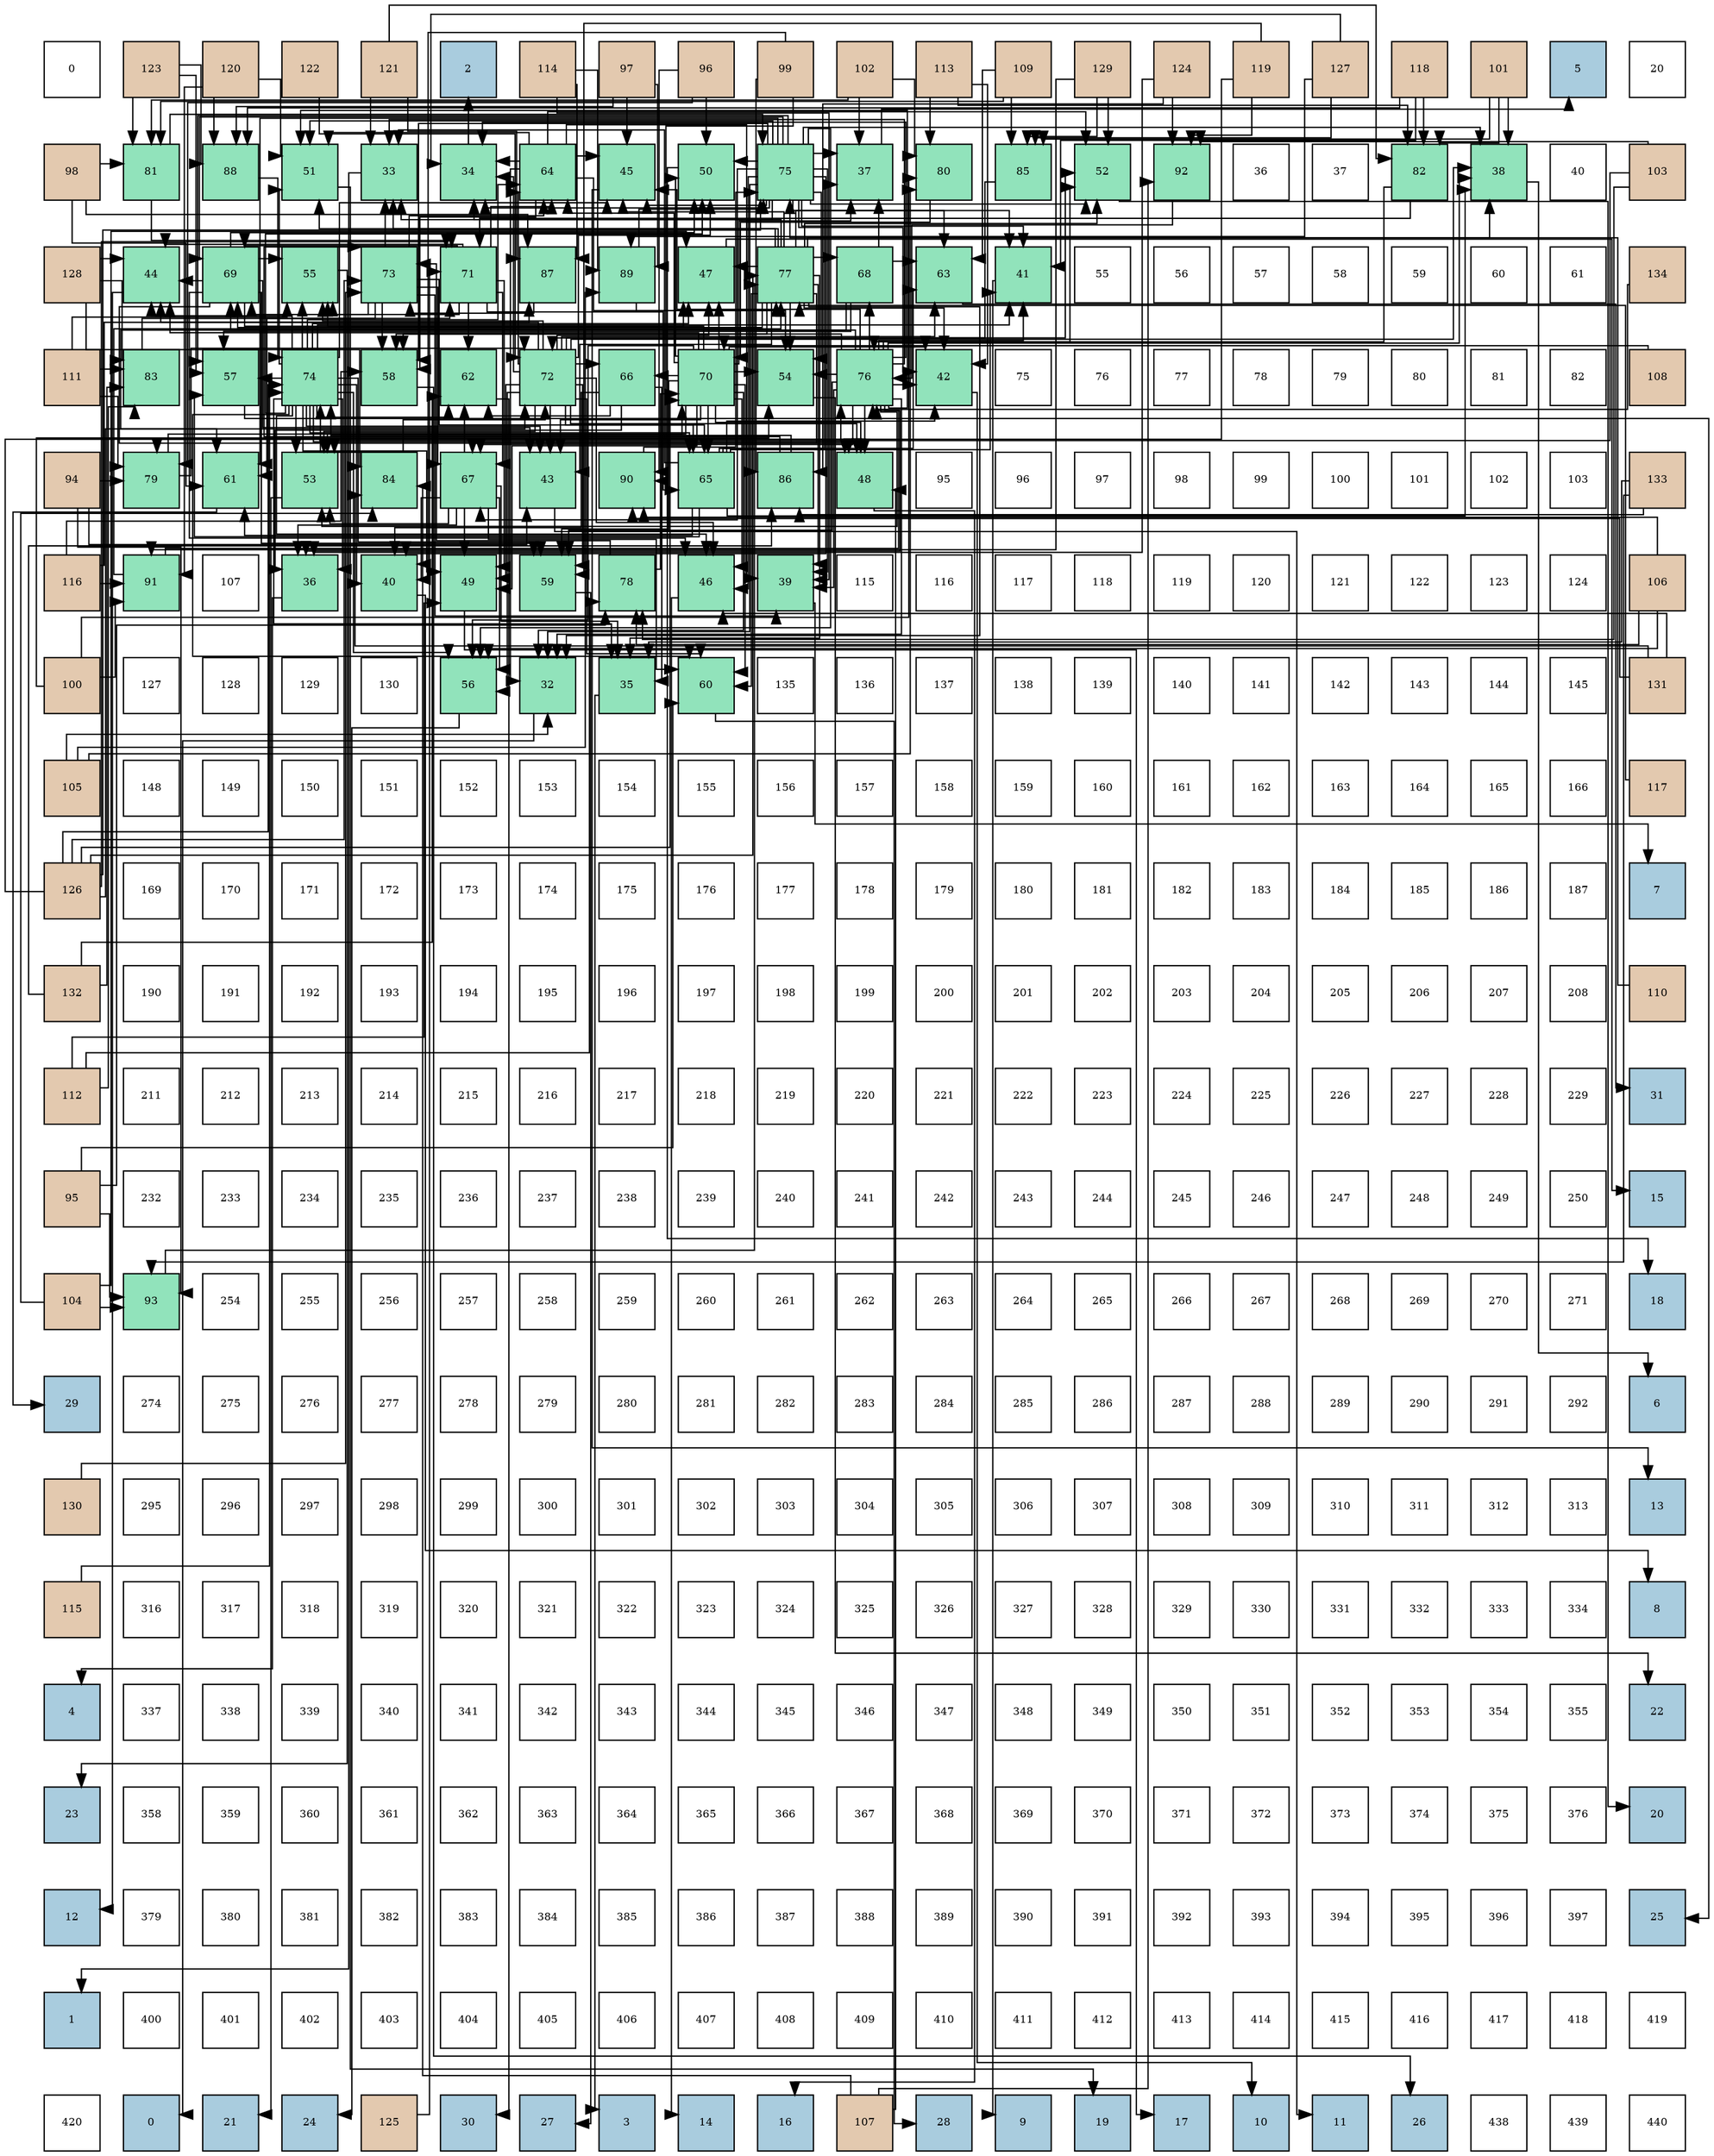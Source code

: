 digraph layout{
 rankdir=TB;
 splines=ortho;
 node [style=filled shape=square fixedsize=true width=0.6];
0[label="0", fontsize=8, fillcolor="#ffffff"];
1[label="123", fontsize=8, fillcolor="#e3c9af"];
2[label="120", fontsize=8, fillcolor="#e3c9af"];
3[label="122", fontsize=8, fillcolor="#e3c9af"];
4[label="121", fontsize=8, fillcolor="#e3c9af"];
5[label="2", fontsize=8, fillcolor="#a9ccde"];
6[label="114", fontsize=8, fillcolor="#e3c9af"];
7[label="97", fontsize=8, fillcolor="#e3c9af"];
8[label="96", fontsize=8, fillcolor="#e3c9af"];
9[label="99", fontsize=8, fillcolor="#e3c9af"];
10[label="102", fontsize=8, fillcolor="#e3c9af"];
11[label="113", fontsize=8, fillcolor="#e3c9af"];
12[label="109", fontsize=8, fillcolor="#e3c9af"];
13[label="129", fontsize=8, fillcolor="#e3c9af"];
14[label="124", fontsize=8, fillcolor="#e3c9af"];
15[label="119", fontsize=8, fillcolor="#e3c9af"];
16[label="127", fontsize=8, fillcolor="#e3c9af"];
17[label="118", fontsize=8, fillcolor="#e3c9af"];
18[label="101", fontsize=8, fillcolor="#e3c9af"];
19[label="5", fontsize=8, fillcolor="#a9ccde"];
20[label="20", fontsize=8, fillcolor="#ffffff"];
21[label="98", fontsize=8, fillcolor="#e3c9af"];
22[label="81", fontsize=8, fillcolor="#91e3bb"];
23[label="88", fontsize=8, fillcolor="#91e3bb"];
24[label="51", fontsize=8, fillcolor="#91e3bb"];
25[label="33", fontsize=8, fillcolor="#91e3bb"];
26[label="34", fontsize=8, fillcolor="#91e3bb"];
27[label="64", fontsize=8, fillcolor="#91e3bb"];
28[label="45", fontsize=8, fillcolor="#91e3bb"];
29[label="50", fontsize=8, fillcolor="#91e3bb"];
30[label="75", fontsize=8, fillcolor="#91e3bb"];
31[label="37", fontsize=8, fillcolor="#91e3bb"];
32[label="80", fontsize=8, fillcolor="#91e3bb"];
33[label="85", fontsize=8, fillcolor="#91e3bb"];
34[label="52", fontsize=8, fillcolor="#91e3bb"];
35[label="92", fontsize=8, fillcolor="#91e3bb"];
36[label="36", fontsize=8, fillcolor="#ffffff"];
37[label="37", fontsize=8, fillcolor="#ffffff"];
38[label="82", fontsize=8, fillcolor="#91e3bb"];
39[label="38", fontsize=8, fillcolor="#91e3bb"];
40[label="40", fontsize=8, fillcolor="#ffffff"];
41[label="103", fontsize=8, fillcolor="#e3c9af"];
42[label="128", fontsize=8, fillcolor="#e3c9af"];
43[label="44", fontsize=8, fillcolor="#91e3bb"];
44[label="69", fontsize=8, fillcolor="#91e3bb"];
45[label="55", fontsize=8, fillcolor="#91e3bb"];
46[label="73", fontsize=8, fillcolor="#91e3bb"];
47[label="71", fontsize=8, fillcolor="#91e3bb"];
48[label="87", fontsize=8, fillcolor="#91e3bb"];
49[label="89", fontsize=8, fillcolor="#91e3bb"];
50[label="47", fontsize=8, fillcolor="#91e3bb"];
51[label="77", fontsize=8, fillcolor="#91e3bb"];
52[label="68", fontsize=8, fillcolor="#91e3bb"];
53[label="63", fontsize=8, fillcolor="#91e3bb"];
54[label="41", fontsize=8, fillcolor="#91e3bb"];
55[label="55", fontsize=8, fillcolor="#ffffff"];
56[label="56", fontsize=8, fillcolor="#ffffff"];
57[label="57", fontsize=8, fillcolor="#ffffff"];
58[label="58", fontsize=8, fillcolor="#ffffff"];
59[label="59", fontsize=8, fillcolor="#ffffff"];
60[label="60", fontsize=8, fillcolor="#ffffff"];
61[label="61", fontsize=8, fillcolor="#ffffff"];
62[label="134", fontsize=8, fillcolor="#e3c9af"];
63[label="111", fontsize=8, fillcolor="#e3c9af"];
64[label="83", fontsize=8, fillcolor="#91e3bb"];
65[label="57", fontsize=8, fillcolor="#91e3bb"];
66[label="74", fontsize=8, fillcolor="#91e3bb"];
67[label="58", fontsize=8, fillcolor="#91e3bb"];
68[label="62", fontsize=8, fillcolor="#91e3bb"];
69[label="72", fontsize=8, fillcolor="#91e3bb"];
70[label="66", fontsize=8, fillcolor="#91e3bb"];
71[label="70", fontsize=8, fillcolor="#91e3bb"];
72[label="54", fontsize=8, fillcolor="#91e3bb"];
73[label="76", fontsize=8, fillcolor="#91e3bb"];
74[label="42", fontsize=8, fillcolor="#91e3bb"];
75[label="75", fontsize=8, fillcolor="#ffffff"];
76[label="76", fontsize=8, fillcolor="#ffffff"];
77[label="77", fontsize=8, fillcolor="#ffffff"];
78[label="78", fontsize=8, fillcolor="#ffffff"];
79[label="79", fontsize=8, fillcolor="#ffffff"];
80[label="80", fontsize=8, fillcolor="#ffffff"];
81[label="81", fontsize=8, fillcolor="#ffffff"];
82[label="82", fontsize=8, fillcolor="#ffffff"];
83[label="108", fontsize=8, fillcolor="#e3c9af"];
84[label="94", fontsize=8, fillcolor="#e3c9af"];
85[label="79", fontsize=8, fillcolor="#91e3bb"];
86[label="61", fontsize=8, fillcolor="#91e3bb"];
87[label="53", fontsize=8, fillcolor="#91e3bb"];
88[label="84", fontsize=8, fillcolor="#91e3bb"];
89[label="67", fontsize=8, fillcolor="#91e3bb"];
90[label="43", fontsize=8, fillcolor="#91e3bb"];
91[label="90", fontsize=8, fillcolor="#91e3bb"];
92[label="65", fontsize=8, fillcolor="#91e3bb"];
93[label="86", fontsize=8, fillcolor="#91e3bb"];
94[label="48", fontsize=8, fillcolor="#91e3bb"];
95[label="95", fontsize=8, fillcolor="#ffffff"];
96[label="96", fontsize=8, fillcolor="#ffffff"];
97[label="97", fontsize=8, fillcolor="#ffffff"];
98[label="98", fontsize=8, fillcolor="#ffffff"];
99[label="99", fontsize=8, fillcolor="#ffffff"];
100[label="100", fontsize=8, fillcolor="#ffffff"];
101[label="101", fontsize=8, fillcolor="#ffffff"];
102[label="102", fontsize=8, fillcolor="#ffffff"];
103[label="103", fontsize=8, fillcolor="#ffffff"];
104[label="133", fontsize=8, fillcolor="#e3c9af"];
105[label="116", fontsize=8, fillcolor="#e3c9af"];
106[label="91", fontsize=8, fillcolor="#91e3bb"];
107[label="107", fontsize=8, fillcolor="#ffffff"];
108[label="36", fontsize=8, fillcolor="#91e3bb"];
109[label="40", fontsize=8, fillcolor="#91e3bb"];
110[label="49", fontsize=8, fillcolor="#91e3bb"];
111[label="59", fontsize=8, fillcolor="#91e3bb"];
112[label="78", fontsize=8, fillcolor="#91e3bb"];
113[label="46", fontsize=8, fillcolor="#91e3bb"];
114[label="39", fontsize=8, fillcolor="#91e3bb"];
115[label="115", fontsize=8, fillcolor="#ffffff"];
116[label="116", fontsize=8, fillcolor="#ffffff"];
117[label="117", fontsize=8, fillcolor="#ffffff"];
118[label="118", fontsize=8, fillcolor="#ffffff"];
119[label="119", fontsize=8, fillcolor="#ffffff"];
120[label="120", fontsize=8, fillcolor="#ffffff"];
121[label="121", fontsize=8, fillcolor="#ffffff"];
122[label="122", fontsize=8, fillcolor="#ffffff"];
123[label="123", fontsize=8, fillcolor="#ffffff"];
124[label="124", fontsize=8, fillcolor="#ffffff"];
125[label="106", fontsize=8, fillcolor="#e3c9af"];
126[label="100", fontsize=8, fillcolor="#e3c9af"];
127[label="127", fontsize=8, fillcolor="#ffffff"];
128[label="128", fontsize=8, fillcolor="#ffffff"];
129[label="129", fontsize=8, fillcolor="#ffffff"];
130[label="130", fontsize=8, fillcolor="#ffffff"];
131[label="56", fontsize=8, fillcolor="#91e3bb"];
132[label="32", fontsize=8, fillcolor="#91e3bb"];
133[label="35", fontsize=8, fillcolor="#91e3bb"];
134[label="60", fontsize=8, fillcolor="#91e3bb"];
135[label="135", fontsize=8, fillcolor="#ffffff"];
136[label="136", fontsize=8, fillcolor="#ffffff"];
137[label="137", fontsize=8, fillcolor="#ffffff"];
138[label="138", fontsize=8, fillcolor="#ffffff"];
139[label="139", fontsize=8, fillcolor="#ffffff"];
140[label="140", fontsize=8, fillcolor="#ffffff"];
141[label="141", fontsize=8, fillcolor="#ffffff"];
142[label="142", fontsize=8, fillcolor="#ffffff"];
143[label="143", fontsize=8, fillcolor="#ffffff"];
144[label="144", fontsize=8, fillcolor="#ffffff"];
145[label="145", fontsize=8, fillcolor="#ffffff"];
146[label="131", fontsize=8, fillcolor="#e3c9af"];
147[label="105", fontsize=8, fillcolor="#e3c9af"];
148[label="148", fontsize=8, fillcolor="#ffffff"];
149[label="149", fontsize=8, fillcolor="#ffffff"];
150[label="150", fontsize=8, fillcolor="#ffffff"];
151[label="151", fontsize=8, fillcolor="#ffffff"];
152[label="152", fontsize=8, fillcolor="#ffffff"];
153[label="153", fontsize=8, fillcolor="#ffffff"];
154[label="154", fontsize=8, fillcolor="#ffffff"];
155[label="155", fontsize=8, fillcolor="#ffffff"];
156[label="156", fontsize=8, fillcolor="#ffffff"];
157[label="157", fontsize=8, fillcolor="#ffffff"];
158[label="158", fontsize=8, fillcolor="#ffffff"];
159[label="159", fontsize=8, fillcolor="#ffffff"];
160[label="160", fontsize=8, fillcolor="#ffffff"];
161[label="161", fontsize=8, fillcolor="#ffffff"];
162[label="162", fontsize=8, fillcolor="#ffffff"];
163[label="163", fontsize=8, fillcolor="#ffffff"];
164[label="164", fontsize=8, fillcolor="#ffffff"];
165[label="165", fontsize=8, fillcolor="#ffffff"];
166[label="166", fontsize=8, fillcolor="#ffffff"];
167[label="117", fontsize=8, fillcolor="#e3c9af"];
168[label="126", fontsize=8, fillcolor="#e3c9af"];
169[label="169", fontsize=8, fillcolor="#ffffff"];
170[label="170", fontsize=8, fillcolor="#ffffff"];
171[label="171", fontsize=8, fillcolor="#ffffff"];
172[label="172", fontsize=8, fillcolor="#ffffff"];
173[label="173", fontsize=8, fillcolor="#ffffff"];
174[label="174", fontsize=8, fillcolor="#ffffff"];
175[label="175", fontsize=8, fillcolor="#ffffff"];
176[label="176", fontsize=8, fillcolor="#ffffff"];
177[label="177", fontsize=8, fillcolor="#ffffff"];
178[label="178", fontsize=8, fillcolor="#ffffff"];
179[label="179", fontsize=8, fillcolor="#ffffff"];
180[label="180", fontsize=8, fillcolor="#ffffff"];
181[label="181", fontsize=8, fillcolor="#ffffff"];
182[label="182", fontsize=8, fillcolor="#ffffff"];
183[label="183", fontsize=8, fillcolor="#ffffff"];
184[label="184", fontsize=8, fillcolor="#ffffff"];
185[label="185", fontsize=8, fillcolor="#ffffff"];
186[label="186", fontsize=8, fillcolor="#ffffff"];
187[label="187", fontsize=8, fillcolor="#ffffff"];
188[label="7", fontsize=8, fillcolor="#a9ccde"];
189[label="132", fontsize=8, fillcolor="#e3c9af"];
190[label="190", fontsize=8, fillcolor="#ffffff"];
191[label="191", fontsize=8, fillcolor="#ffffff"];
192[label="192", fontsize=8, fillcolor="#ffffff"];
193[label="193", fontsize=8, fillcolor="#ffffff"];
194[label="194", fontsize=8, fillcolor="#ffffff"];
195[label="195", fontsize=8, fillcolor="#ffffff"];
196[label="196", fontsize=8, fillcolor="#ffffff"];
197[label="197", fontsize=8, fillcolor="#ffffff"];
198[label="198", fontsize=8, fillcolor="#ffffff"];
199[label="199", fontsize=8, fillcolor="#ffffff"];
200[label="200", fontsize=8, fillcolor="#ffffff"];
201[label="201", fontsize=8, fillcolor="#ffffff"];
202[label="202", fontsize=8, fillcolor="#ffffff"];
203[label="203", fontsize=8, fillcolor="#ffffff"];
204[label="204", fontsize=8, fillcolor="#ffffff"];
205[label="205", fontsize=8, fillcolor="#ffffff"];
206[label="206", fontsize=8, fillcolor="#ffffff"];
207[label="207", fontsize=8, fillcolor="#ffffff"];
208[label="208", fontsize=8, fillcolor="#ffffff"];
209[label="110", fontsize=8, fillcolor="#e3c9af"];
210[label="112", fontsize=8, fillcolor="#e3c9af"];
211[label="211", fontsize=8, fillcolor="#ffffff"];
212[label="212", fontsize=8, fillcolor="#ffffff"];
213[label="213", fontsize=8, fillcolor="#ffffff"];
214[label="214", fontsize=8, fillcolor="#ffffff"];
215[label="215", fontsize=8, fillcolor="#ffffff"];
216[label="216", fontsize=8, fillcolor="#ffffff"];
217[label="217", fontsize=8, fillcolor="#ffffff"];
218[label="218", fontsize=8, fillcolor="#ffffff"];
219[label="219", fontsize=8, fillcolor="#ffffff"];
220[label="220", fontsize=8, fillcolor="#ffffff"];
221[label="221", fontsize=8, fillcolor="#ffffff"];
222[label="222", fontsize=8, fillcolor="#ffffff"];
223[label="223", fontsize=8, fillcolor="#ffffff"];
224[label="224", fontsize=8, fillcolor="#ffffff"];
225[label="225", fontsize=8, fillcolor="#ffffff"];
226[label="226", fontsize=8, fillcolor="#ffffff"];
227[label="227", fontsize=8, fillcolor="#ffffff"];
228[label="228", fontsize=8, fillcolor="#ffffff"];
229[label="229", fontsize=8, fillcolor="#ffffff"];
230[label="31", fontsize=8, fillcolor="#a9ccde"];
231[label="95", fontsize=8, fillcolor="#e3c9af"];
232[label="232", fontsize=8, fillcolor="#ffffff"];
233[label="233", fontsize=8, fillcolor="#ffffff"];
234[label="234", fontsize=8, fillcolor="#ffffff"];
235[label="235", fontsize=8, fillcolor="#ffffff"];
236[label="236", fontsize=8, fillcolor="#ffffff"];
237[label="237", fontsize=8, fillcolor="#ffffff"];
238[label="238", fontsize=8, fillcolor="#ffffff"];
239[label="239", fontsize=8, fillcolor="#ffffff"];
240[label="240", fontsize=8, fillcolor="#ffffff"];
241[label="241", fontsize=8, fillcolor="#ffffff"];
242[label="242", fontsize=8, fillcolor="#ffffff"];
243[label="243", fontsize=8, fillcolor="#ffffff"];
244[label="244", fontsize=8, fillcolor="#ffffff"];
245[label="245", fontsize=8, fillcolor="#ffffff"];
246[label="246", fontsize=8, fillcolor="#ffffff"];
247[label="247", fontsize=8, fillcolor="#ffffff"];
248[label="248", fontsize=8, fillcolor="#ffffff"];
249[label="249", fontsize=8, fillcolor="#ffffff"];
250[label="250", fontsize=8, fillcolor="#ffffff"];
251[label="15", fontsize=8, fillcolor="#a9ccde"];
252[label="104", fontsize=8, fillcolor="#e3c9af"];
253[label="93", fontsize=8, fillcolor="#91e3bb"];
254[label="254", fontsize=8, fillcolor="#ffffff"];
255[label="255", fontsize=8, fillcolor="#ffffff"];
256[label="256", fontsize=8, fillcolor="#ffffff"];
257[label="257", fontsize=8, fillcolor="#ffffff"];
258[label="258", fontsize=8, fillcolor="#ffffff"];
259[label="259", fontsize=8, fillcolor="#ffffff"];
260[label="260", fontsize=8, fillcolor="#ffffff"];
261[label="261", fontsize=8, fillcolor="#ffffff"];
262[label="262", fontsize=8, fillcolor="#ffffff"];
263[label="263", fontsize=8, fillcolor="#ffffff"];
264[label="264", fontsize=8, fillcolor="#ffffff"];
265[label="265", fontsize=8, fillcolor="#ffffff"];
266[label="266", fontsize=8, fillcolor="#ffffff"];
267[label="267", fontsize=8, fillcolor="#ffffff"];
268[label="268", fontsize=8, fillcolor="#ffffff"];
269[label="269", fontsize=8, fillcolor="#ffffff"];
270[label="270", fontsize=8, fillcolor="#ffffff"];
271[label="271", fontsize=8, fillcolor="#ffffff"];
272[label="18", fontsize=8, fillcolor="#a9ccde"];
273[label="29", fontsize=8, fillcolor="#a9ccde"];
274[label="274", fontsize=8, fillcolor="#ffffff"];
275[label="275", fontsize=8, fillcolor="#ffffff"];
276[label="276", fontsize=8, fillcolor="#ffffff"];
277[label="277", fontsize=8, fillcolor="#ffffff"];
278[label="278", fontsize=8, fillcolor="#ffffff"];
279[label="279", fontsize=8, fillcolor="#ffffff"];
280[label="280", fontsize=8, fillcolor="#ffffff"];
281[label="281", fontsize=8, fillcolor="#ffffff"];
282[label="282", fontsize=8, fillcolor="#ffffff"];
283[label="283", fontsize=8, fillcolor="#ffffff"];
284[label="284", fontsize=8, fillcolor="#ffffff"];
285[label="285", fontsize=8, fillcolor="#ffffff"];
286[label="286", fontsize=8, fillcolor="#ffffff"];
287[label="287", fontsize=8, fillcolor="#ffffff"];
288[label="288", fontsize=8, fillcolor="#ffffff"];
289[label="289", fontsize=8, fillcolor="#ffffff"];
290[label="290", fontsize=8, fillcolor="#ffffff"];
291[label="291", fontsize=8, fillcolor="#ffffff"];
292[label="292", fontsize=8, fillcolor="#ffffff"];
293[label="6", fontsize=8, fillcolor="#a9ccde"];
294[label="130", fontsize=8, fillcolor="#e3c9af"];
295[label="295", fontsize=8, fillcolor="#ffffff"];
296[label="296", fontsize=8, fillcolor="#ffffff"];
297[label="297", fontsize=8, fillcolor="#ffffff"];
298[label="298", fontsize=8, fillcolor="#ffffff"];
299[label="299", fontsize=8, fillcolor="#ffffff"];
300[label="300", fontsize=8, fillcolor="#ffffff"];
301[label="301", fontsize=8, fillcolor="#ffffff"];
302[label="302", fontsize=8, fillcolor="#ffffff"];
303[label="303", fontsize=8, fillcolor="#ffffff"];
304[label="304", fontsize=8, fillcolor="#ffffff"];
305[label="305", fontsize=8, fillcolor="#ffffff"];
306[label="306", fontsize=8, fillcolor="#ffffff"];
307[label="307", fontsize=8, fillcolor="#ffffff"];
308[label="308", fontsize=8, fillcolor="#ffffff"];
309[label="309", fontsize=8, fillcolor="#ffffff"];
310[label="310", fontsize=8, fillcolor="#ffffff"];
311[label="311", fontsize=8, fillcolor="#ffffff"];
312[label="312", fontsize=8, fillcolor="#ffffff"];
313[label="313", fontsize=8, fillcolor="#ffffff"];
314[label="13", fontsize=8, fillcolor="#a9ccde"];
315[label="115", fontsize=8, fillcolor="#e3c9af"];
316[label="316", fontsize=8, fillcolor="#ffffff"];
317[label="317", fontsize=8, fillcolor="#ffffff"];
318[label="318", fontsize=8, fillcolor="#ffffff"];
319[label="319", fontsize=8, fillcolor="#ffffff"];
320[label="320", fontsize=8, fillcolor="#ffffff"];
321[label="321", fontsize=8, fillcolor="#ffffff"];
322[label="322", fontsize=8, fillcolor="#ffffff"];
323[label="323", fontsize=8, fillcolor="#ffffff"];
324[label="324", fontsize=8, fillcolor="#ffffff"];
325[label="325", fontsize=8, fillcolor="#ffffff"];
326[label="326", fontsize=8, fillcolor="#ffffff"];
327[label="327", fontsize=8, fillcolor="#ffffff"];
328[label="328", fontsize=8, fillcolor="#ffffff"];
329[label="329", fontsize=8, fillcolor="#ffffff"];
330[label="330", fontsize=8, fillcolor="#ffffff"];
331[label="331", fontsize=8, fillcolor="#ffffff"];
332[label="332", fontsize=8, fillcolor="#ffffff"];
333[label="333", fontsize=8, fillcolor="#ffffff"];
334[label="334", fontsize=8, fillcolor="#ffffff"];
335[label="8", fontsize=8, fillcolor="#a9ccde"];
336[label="4", fontsize=8, fillcolor="#a9ccde"];
337[label="337", fontsize=8, fillcolor="#ffffff"];
338[label="338", fontsize=8, fillcolor="#ffffff"];
339[label="339", fontsize=8, fillcolor="#ffffff"];
340[label="340", fontsize=8, fillcolor="#ffffff"];
341[label="341", fontsize=8, fillcolor="#ffffff"];
342[label="342", fontsize=8, fillcolor="#ffffff"];
343[label="343", fontsize=8, fillcolor="#ffffff"];
344[label="344", fontsize=8, fillcolor="#ffffff"];
345[label="345", fontsize=8, fillcolor="#ffffff"];
346[label="346", fontsize=8, fillcolor="#ffffff"];
347[label="347", fontsize=8, fillcolor="#ffffff"];
348[label="348", fontsize=8, fillcolor="#ffffff"];
349[label="349", fontsize=8, fillcolor="#ffffff"];
350[label="350", fontsize=8, fillcolor="#ffffff"];
351[label="351", fontsize=8, fillcolor="#ffffff"];
352[label="352", fontsize=8, fillcolor="#ffffff"];
353[label="353", fontsize=8, fillcolor="#ffffff"];
354[label="354", fontsize=8, fillcolor="#ffffff"];
355[label="355", fontsize=8, fillcolor="#ffffff"];
356[label="22", fontsize=8, fillcolor="#a9ccde"];
357[label="23", fontsize=8, fillcolor="#a9ccde"];
358[label="358", fontsize=8, fillcolor="#ffffff"];
359[label="359", fontsize=8, fillcolor="#ffffff"];
360[label="360", fontsize=8, fillcolor="#ffffff"];
361[label="361", fontsize=8, fillcolor="#ffffff"];
362[label="362", fontsize=8, fillcolor="#ffffff"];
363[label="363", fontsize=8, fillcolor="#ffffff"];
364[label="364", fontsize=8, fillcolor="#ffffff"];
365[label="365", fontsize=8, fillcolor="#ffffff"];
366[label="366", fontsize=8, fillcolor="#ffffff"];
367[label="367", fontsize=8, fillcolor="#ffffff"];
368[label="368", fontsize=8, fillcolor="#ffffff"];
369[label="369", fontsize=8, fillcolor="#ffffff"];
370[label="370", fontsize=8, fillcolor="#ffffff"];
371[label="371", fontsize=8, fillcolor="#ffffff"];
372[label="372", fontsize=8, fillcolor="#ffffff"];
373[label="373", fontsize=8, fillcolor="#ffffff"];
374[label="374", fontsize=8, fillcolor="#ffffff"];
375[label="375", fontsize=8, fillcolor="#ffffff"];
376[label="376", fontsize=8, fillcolor="#ffffff"];
377[label="20", fontsize=8, fillcolor="#a9ccde"];
378[label="12", fontsize=8, fillcolor="#a9ccde"];
379[label="379", fontsize=8, fillcolor="#ffffff"];
380[label="380", fontsize=8, fillcolor="#ffffff"];
381[label="381", fontsize=8, fillcolor="#ffffff"];
382[label="382", fontsize=8, fillcolor="#ffffff"];
383[label="383", fontsize=8, fillcolor="#ffffff"];
384[label="384", fontsize=8, fillcolor="#ffffff"];
385[label="385", fontsize=8, fillcolor="#ffffff"];
386[label="386", fontsize=8, fillcolor="#ffffff"];
387[label="387", fontsize=8, fillcolor="#ffffff"];
388[label="388", fontsize=8, fillcolor="#ffffff"];
389[label="389", fontsize=8, fillcolor="#ffffff"];
390[label="390", fontsize=8, fillcolor="#ffffff"];
391[label="391", fontsize=8, fillcolor="#ffffff"];
392[label="392", fontsize=8, fillcolor="#ffffff"];
393[label="393", fontsize=8, fillcolor="#ffffff"];
394[label="394", fontsize=8, fillcolor="#ffffff"];
395[label="395", fontsize=8, fillcolor="#ffffff"];
396[label="396", fontsize=8, fillcolor="#ffffff"];
397[label="397", fontsize=8, fillcolor="#ffffff"];
398[label="25", fontsize=8, fillcolor="#a9ccde"];
399[label="1", fontsize=8, fillcolor="#a9ccde"];
400[label="400", fontsize=8, fillcolor="#ffffff"];
401[label="401", fontsize=8, fillcolor="#ffffff"];
402[label="402", fontsize=8, fillcolor="#ffffff"];
403[label="403", fontsize=8, fillcolor="#ffffff"];
404[label="404", fontsize=8, fillcolor="#ffffff"];
405[label="405", fontsize=8, fillcolor="#ffffff"];
406[label="406", fontsize=8, fillcolor="#ffffff"];
407[label="407", fontsize=8, fillcolor="#ffffff"];
408[label="408", fontsize=8, fillcolor="#ffffff"];
409[label="409", fontsize=8, fillcolor="#ffffff"];
410[label="410", fontsize=8, fillcolor="#ffffff"];
411[label="411", fontsize=8, fillcolor="#ffffff"];
412[label="412", fontsize=8, fillcolor="#ffffff"];
413[label="413", fontsize=8, fillcolor="#ffffff"];
414[label="414", fontsize=8, fillcolor="#ffffff"];
415[label="415", fontsize=8, fillcolor="#ffffff"];
416[label="416", fontsize=8, fillcolor="#ffffff"];
417[label="417", fontsize=8, fillcolor="#ffffff"];
418[label="418", fontsize=8, fillcolor="#ffffff"];
419[label="419", fontsize=8, fillcolor="#ffffff"];
420[label="420", fontsize=8, fillcolor="#ffffff"];
421[label="0", fontsize=8, fillcolor="#a9ccde"];
422[label="21", fontsize=8, fillcolor="#a9ccde"];
423[label="24", fontsize=8, fillcolor="#a9ccde"];
424[label="125", fontsize=8, fillcolor="#e3c9af"];
425[label="30", fontsize=8, fillcolor="#a9ccde"];
426[label="27", fontsize=8, fillcolor="#a9ccde"];
427[label="3", fontsize=8, fillcolor="#a9ccde"];
428[label="14", fontsize=8, fillcolor="#a9ccde"];
429[label="16", fontsize=8, fillcolor="#a9ccde"];
430[label="107", fontsize=8, fillcolor="#e3c9af"];
431[label="28", fontsize=8, fillcolor="#a9ccde"];
432[label="9", fontsize=8, fillcolor="#a9ccde"];
433[label="19", fontsize=8, fillcolor="#a9ccde"];
434[label="17", fontsize=8, fillcolor="#a9ccde"];
435[label="10", fontsize=8, fillcolor="#a9ccde"];
436[label="11", fontsize=8, fillcolor="#a9ccde"];
437[label="26", fontsize=8, fillcolor="#a9ccde"];
438[label="438", fontsize=8, fillcolor="#ffffff"];
439[label="439", fontsize=8, fillcolor="#ffffff"];
440[label="440", fontsize=8, fillcolor="#ffffff"];
edge [constraint=false, style=vis];132 -> 421;
25 -> 399;
26 -> 5;
133 -> 427;
108 -> 336;
31 -> 19;
39 -> 293;
114 -> 188;
109 -> 335;
54 -> 432;
74 -> 435;
90 -> 436;
43 -> 378;
28 -> 314;
113 -> 428;
50 -> 251;
94 -> 429;
110 -> 434;
29 -> 272;
24 -> 433;
34 -> 377;
87 -> 422;
72 -> 356;
45 -> 357;
131 -> 423;
65 -> 398;
67 -> 437;
111 -> 426;
134 -> 431;
86 -> 273;
68 -> 425;
53 -> 230;
27 -> 132;
27 -> 26;
27 -> 114;
27 -> 28;
27 -> 24;
27 -> 34;
27 -> 72;
27 -> 67;
92 -> 25;
92 -> 31;
92 -> 39;
92 -> 54;
92 -> 74;
92 -> 65;
92 -> 86;
92 -> 53;
70 -> 133;
70 -> 108;
70 -> 109;
70 -> 68;
89 -> 133;
89 -> 108;
89 -> 109;
89 -> 110;
89 -> 87;
89 -> 131;
89 -> 134;
89 -> 68;
52 -> 31;
52 -> 65;
52 -> 86;
52 -> 53;
44 -> 90;
44 -> 43;
44 -> 113;
44 -> 50;
44 -> 94;
44 -> 29;
44 -> 45;
44 -> 111;
71 -> 132;
71 -> 31;
71 -> 74;
71 -> 90;
71 -> 43;
71 -> 113;
71 -> 50;
71 -> 94;
71 -> 110;
71 -> 29;
71 -> 87;
71 -> 72;
71 -> 45;
71 -> 131;
71 -> 111;
71 -> 134;
71 -> 27;
71 -> 92;
71 -> 70;
47 -> 43;
47 -> 110;
47 -> 45;
47 -> 68;
47 -> 27;
47 -> 92;
47 -> 89;
47 -> 44;
69 -> 26;
69 -> 39;
69 -> 90;
69 -> 43;
69 -> 113;
69 -> 50;
69 -> 94;
69 -> 110;
69 -> 29;
69 -> 34;
69 -> 87;
69 -> 45;
69 -> 131;
69 -> 111;
69 -> 134;
69 -> 53;
69 -> 27;
69 -> 92;
69 -> 70;
46 -> 25;
46 -> 114;
46 -> 67;
46 -> 86;
46 -> 27;
46 -> 92;
46 -> 89;
46 -> 44;
66 -> 133;
66 -> 108;
66 -> 109;
66 -> 54;
66 -> 90;
66 -> 43;
66 -> 28;
66 -> 113;
66 -> 50;
66 -> 94;
66 -> 110;
66 -> 29;
66 -> 24;
66 -> 87;
66 -> 45;
66 -> 131;
66 -> 65;
66 -> 111;
66 -> 134;
66 -> 68;
66 -> 27;
66 -> 92;
30 -> 132;
30 -> 25;
30 -> 26;
30 -> 31;
30 -> 39;
30 -> 114;
30 -> 109;
30 -> 54;
30 -> 74;
30 -> 28;
30 -> 113;
30 -> 29;
30 -> 24;
30 -> 34;
30 -> 72;
30 -> 131;
30 -> 65;
30 -> 67;
30 -> 86;
30 -> 53;
30 -> 89;
30 -> 44;
73 -> 132;
73 -> 25;
73 -> 26;
73 -> 108;
73 -> 39;
73 -> 114;
73 -> 54;
73 -> 74;
73 -> 28;
73 -> 94;
73 -> 24;
73 -> 34;
73 -> 87;
73 -> 72;
73 -> 67;
73 -> 111;
73 -> 89;
73 -> 52;
73 -> 44;
51 -> 132;
51 -> 25;
51 -> 26;
51 -> 133;
51 -> 39;
51 -> 114;
51 -> 54;
51 -> 74;
51 -> 90;
51 -> 28;
51 -> 50;
51 -> 24;
51 -> 34;
51 -> 72;
51 -> 67;
51 -> 134;
51 -> 89;
51 -> 52;
51 -> 44;
112 -> 71;
112 -> 46;
85 -> 71;
85 -> 69;
32 -> 71;
22 -> 47;
22 -> 30;
38 -> 47;
38 -> 73;
64 -> 47;
88 -> 69;
88 -> 66;
33 -> 69;
93 -> 46;
93 -> 66;
48 -> 46;
23 -> 66;
49 -> 30;
49 -> 51;
91 -> 30;
106 -> 73;
106 -> 51;
35 -> 73;
253 -> 51;
84 -> 90;
84 -> 85;
84 -> 253;
231 -> 134;
231 -> 112;
231 -> 253;
8 -> 29;
8 -> 85;
8 -> 91;
7 -> 28;
7 -> 23;
7 -> 49;
21 -> 86;
21 -> 22;
21 -> 48;
9 -> 109;
9 -> 93;
9 -> 91;
126 -> 72;
126 -> 32;
126 -> 106;
18 -> 39;
18 -> 38;
18 -> 33;
10 -> 31;
10 -> 32;
10 -> 22;
41 -> 87;
41 -> 112;
41 -> 35;
252 -> 50;
252 -> 88;
252 -> 253;
147 -> 132;
147 -> 32;
147 -> 49;
125 -> 131;
125 -> 112;
125 -> 91;
430 -> 94;
430 -> 88;
430 -> 35;
83 -> 71;
12 -> 53;
12 -> 22;
12 -> 33;
209 -> 30;
63 -> 45;
63 -> 85;
63 -> 64;
210 -> 110;
210 -> 112;
210 -> 64;
11 -> 74;
11 -> 32;
11 -> 38;
6 -> 114;
6 -> 48;
6 -> 49;
315 -> 66;
105 -> 67;
105 -> 48;
105 -> 106;
167 -> 51;
17 -> 54;
17 -> 38;
17 -> 23;
15 -> 111;
15 -> 85;
15 -> 35;
2 -> 24;
2 -> 23;
2 -> 106;
4 -> 25;
4 -> 38;
4 -> 48;
3 -> 69;
1 -> 65;
1 -> 22;
1 -> 23;
14 -> 108;
14 -> 93;
14 -> 35;
424 -> 47;
168 -> 71;
168 -> 47;
168 -> 69;
168 -> 46;
168 -> 66;
168 -> 30;
168 -> 73;
168 -> 51;
16 -> 26;
16 -> 33;
16 -> 49;
42 -> 43;
42 -> 64;
42 -> 88;
13 -> 34;
13 -> 33;
13 -> 106;
294 -> 46;
146 -> 113;
146 -> 88;
146 -> 91;
189 -> 68;
189 -> 64;
189 -> 93;
104 -> 133;
104 -> 93;
104 -> 253;
62 -> 73;
edge [constraint=true, style=invis];
0 -> 21 -> 42 -> 63 -> 84 -> 105 -> 126 -> 147 -> 168 -> 189 -> 210 -> 231 -> 252 -> 273 -> 294 -> 315 -> 336 -> 357 -> 378 -> 399 -> 420;
1 -> 22 -> 43 -> 64 -> 85 -> 106 -> 127 -> 148 -> 169 -> 190 -> 211 -> 232 -> 253 -> 274 -> 295 -> 316 -> 337 -> 358 -> 379 -> 400 -> 421;
2 -> 23 -> 44 -> 65 -> 86 -> 107 -> 128 -> 149 -> 170 -> 191 -> 212 -> 233 -> 254 -> 275 -> 296 -> 317 -> 338 -> 359 -> 380 -> 401 -> 422;
3 -> 24 -> 45 -> 66 -> 87 -> 108 -> 129 -> 150 -> 171 -> 192 -> 213 -> 234 -> 255 -> 276 -> 297 -> 318 -> 339 -> 360 -> 381 -> 402 -> 423;
4 -> 25 -> 46 -> 67 -> 88 -> 109 -> 130 -> 151 -> 172 -> 193 -> 214 -> 235 -> 256 -> 277 -> 298 -> 319 -> 340 -> 361 -> 382 -> 403 -> 424;
5 -> 26 -> 47 -> 68 -> 89 -> 110 -> 131 -> 152 -> 173 -> 194 -> 215 -> 236 -> 257 -> 278 -> 299 -> 320 -> 341 -> 362 -> 383 -> 404 -> 425;
6 -> 27 -> 48 -> 69 -> 90 -> 111 -> 132 -> 153 -> 174 -> 195 -> 216 -> 237 -> 258 -> 279 -> 300 -> 321 -> 342 -> 363 -> 384 -> 405 -> 426;
7 -> 28 -> 49 -> 70 -> 91 -> 112 -> 133 -> 154 -> 175 -> 196 -> 217 -> 238 -> 259 -> 280 -> 301 -> 322 -> 343 -> 364 -> 385 -> 406 -> 427;
8 -> 29 -> 50 -> 71 -> 92 -> 113 -> 134 -> 155 -> 176 -> 197 -> 218 -> 239 -> 260 -> 281 -> 302 -> 323 -> 344 -> 365 -> 386 -> 407 -> 428;
9 -> 30 -> 51 -> 72 -> 93 -> 114 -> 135 -> 156 -> 177 -> 198 -> 219 -> 240 -> 261 -> 282 -> 303 -> 324 -> 345 -> 366 -> 387 -> 408 -> 429;
10 -> 31 -> 52 -> 73 -> 94 -> 115 -> 136 -> 157 -> 178 -> 199 -> 220 -> 241 -> 262 -> 283 -> 304 -> 325 -> 346 -> 367 -> 388 -> 409 -> 430;
11 -> 32 -> 53 -> 74 -> 95 -> 116 -> 137 -> 158 -> 179 -> 200 -> 221 -> 242 -> 263 -> 284 -> 305 -> 326 -> 347 -> 368 -> 389 -> 410 -> 431;
12 -> 33 -> 54 -> 75 -> 96 -> 117 -> 138 -> 159 -> 180 -> 201 -> 222 -> 243 -> 264 -> 285 -> 306 -> 327 -> 348 -> 369 -> 390 -> 411 -> 432;
13 -> 34 -> 55 -> 76 -> 97 -> 118 -> 139 -> 160 -> 181 -> 202 -> 223 -> 244 -> 265 -> 286 -> 307 -> 328 -> 349 -> 370 -> 391 -> 412 -> 433;
14 -> 35 -> 56 -> 77 -> 98 -> 119 -> 140 -> 161 -> 182 -> 203 -> 224 -> 245 -> 266 -> 287 -> 308 -> 329 -> 350 -> 371 -> 392 -> 413 -> 434;
15 -> 36 -> 57 -> 78 -> 99 -> 120 -> 141 -> 162 -> 183 -> 204 -> 225 -> 246 -> 267 -> 288 -> 309 -> 330 -> 351 -> 372 -> 393 -> 414 -> 435;
16 -> 37 -> 58 -> 79 -> 100 -> 121 -> 142 -> 163 -> 184 -> 205 -> 226 -> 247 -> 268 -> 289 -> 310 -> 331 -> 352 -> 373 -> 394 -> 415 -> 436;
17 -> 38 -> 59 -> 80 -> 101 -> 122 -> 143 -> 164 -> 185 -> 206 -> 227 -> 248 -> 269 -> 290 -> 311 -> 332 -> 353 -> 374 -> 395 -> 416 -> 437;
18 -> 39 -> 60 -> 81 -> 102 -> 123 -> 144 -> 165 -> 186 -> 207 -> 228 -> 249 -> 270 -> 291 -> 312 -> 333 -> 354 -> 375 -> 396 -> 417 -> 438;
19 -> 40 -> 61 -> 82 -> 103 -> 124 -> 145 -> 166 -> 187 -> 208 -> 229 -> 250 -> 271 -> 292 -> 313 -> 334 -> 355 -> 376 -> 397 -> 418 -> 439;
20 -> 41 -> 62 -> 83 -> 104 -> 125 -> 146 -> 167 -> 188 -> 209 -> 230 -> 251 -> 272 -> 293 -> 314 -> 335 -> 356 -> 377 -> 398 -> 419 -> 440;
rank = same {0 -> 1 -> 2 -> 3 -> 4 -> 5 -> 6 -> 7 -> 8 -> 9 -> 10 -> 11 -> 12 -> 13 -> 14 -> 15 -> 16 -> 17 -> 18 -> 19 -> 20};
rank = same {21 -> 22 -> 23 -> 24 -> 25 -> 26 -> 27 -> 28 -> 29 -> 30 -> 31 -> 32 -> 33 -> 34 -> 35 -> 36 -> 37 -> 38 -> 39 -> 40 -> 41};
rank = same {42 -> 43 -> 44 -> 45 -> 46 -> 47 -> 48 -> 49 -> 50 -> 51 -> 52 -> 53 -> 54 -> 55 -> 56 -> 57 -> 58 -> 59 -> 60 -> 61 -> 62};
rank = same {63 -> 64 -> 65 -> 66 -> 67 -> 68 -> 69 -> 70 -> 71 -> 72 -> 73 -> 74 -> 75 -> 76 -> 77 -> 78 -> 79 -> 80 -> 81 -> 82 -> 83};
rank = same {84 -> 85 -> 86 -> 87 -> 88 -> 89 -> 90 -> 91 -> 92 -> 93 -> 94 -> 95 -> 96 -> 97 -> 98 -> 99 -> 100 -> 101 -> 102 -> 103 -> 104};
rank = same {105 -> 106 -> 107 -> 108 -> 109 -> 110 -> 111 -> 112 -> 113 -> 114 -> 115 -> 116 -> 117 -> 118 -> 119 -> 120 -> 121 -> 122 -> 123 -> 124 -> 125};
rank = same {126 -> 127 -> 128 -> 129 -> 130 -> 131 -> 132 -> 133 -> 134 -> 135 -> 136 -> 137 -> 138 -> 139 -> 140 -> 141 -> 142 -> 143 -> 144 -> 145 -> 146};
rank = same {147 -> 148 -> 149 -> 150 -> 151 -> 152 -> 153 -> 154 -> 155 -> 156 -> 157 -> 158 -> 159 -> 160 -> 161 -> 162 -> 163 -> 164 -> 165 -> 166 -> 167};
rank = same {168 -> 169 -> 170 -> 171 -> 172 -> 173 -> 174 -> 175 -> 176 -> 177 -> 178 -> 179 -> 180 -> 181 -> 182 -> 183 -> 184 -> 185 -> 186 -> 187 -> 188};
rank = same {189 -> 190 -> 191 -> 192 -> 193 -> 194 -> 195 -> 196 -> 197 -> 198 -> 199 -> 200 -> 201 -> 202 -> 203 -> 204 -> 205 -> 206 -> 207 -> 208 -> 209};
rank = same {210 -> 211 -> 212 -> 213 -> 214 -> 215 -> 216 -> 217 -> 218 -> 219 -> 220 -> 221 -> 222 -> 223 -> 224 -> 225 -> 226 -> 227 -> 228 -> 229 -> 230};
rank = same {231 -> 232 -> 233 -> 234 -> 235 -> 236 -> 237 -> 238 -> 239 -> 240 -> 241 -> 242 -> 243 -> 244 -> 245 -> 246 -> 247 -> 248 -> 249 -> 250 -> 251};
rank = same {252 -> 253 -> 254 -> 255 -> 256 -> 257 -> 258 -> 259 -> 260 -> 261 -> 262 -> 263 -> 264 -> 265 -> 266 -> 267 -> 268 -> 269 -> 270 -> 271 -> 272};
rank = same {273 -> 274 -> 275 -> 276 -> 277 -> 278 -> 279 -> 280 -> 281 -> 282 -> 283 -> 284 -> 285 -> 286 -> 287 -> 288 -> 289 -> 290 -> 291 -> 292 -> 293};
rank = same {294 -> 295 -> 296 -> 297 -> 298 -> 299 -> 300 -> 301 -> 302 -> 303 -> 304 -> 305 -> 306 -> 307 -> 308 -> 309 -> 310 -> 311 -> 312 -> 313 -> 314};
rank = same {315 -> 316 -> 317 -> 318 -> 319 -> 320 -> 321 -> 322 -> 323 -> 324 -> 325 -> 326 -> 327 -> 328 -> 329 -> 330 -> 331 -> 332 -> 333 -> 334 -> 335};
rank = same {336 -> 337 -> 338 -> 339 -> 340 -> 341 -> 342 -> 343 -> 344 -> 345 -> 346 -> 347 -> 348 -> 349 -> 350 -> 351 -> 352 -> 353 -> 354 -> 355 -> 356};
rank = same {357 -> 358 -> 359 -> 360 -> 361 -> 362 -> 363 -> 364 -> 365 -> 366 -> 367 -> 368 -> 369 -> 370 -> 371 -> 372 -> 373 -> 374 -> 375 -> 376 -> 377};
rank = same {378 -> 379 -> 380 -> 381 -> 382 -> 383 -> 384 -> 385 -> 386 -> 387 -> 388 -> 389 -> 390 -> 391 -> 392 -> 393 -> 394 -> 395 -> 396 -> 397 -> 398};
rank = same {399 -> 400 -> 401 -> 402 -> 403 -> 404 -> 405 -> 406 -> 407 -> 408 -> 409 -> 410 -> 411 -> 412 -> 413 -> 414 -> 415 -> 416 -> 417 -> 418 -> 419};
rank = same {420 -> 421 -> 422 -> 423 -> 424 -> 425 -> 426 -> 427 -> 428 -> 429 -> 430 -> 431 -> 432 -> 433 -> 434 -> 435 -> 436 -> 437 -> 438 -> 439 -> 440};
}